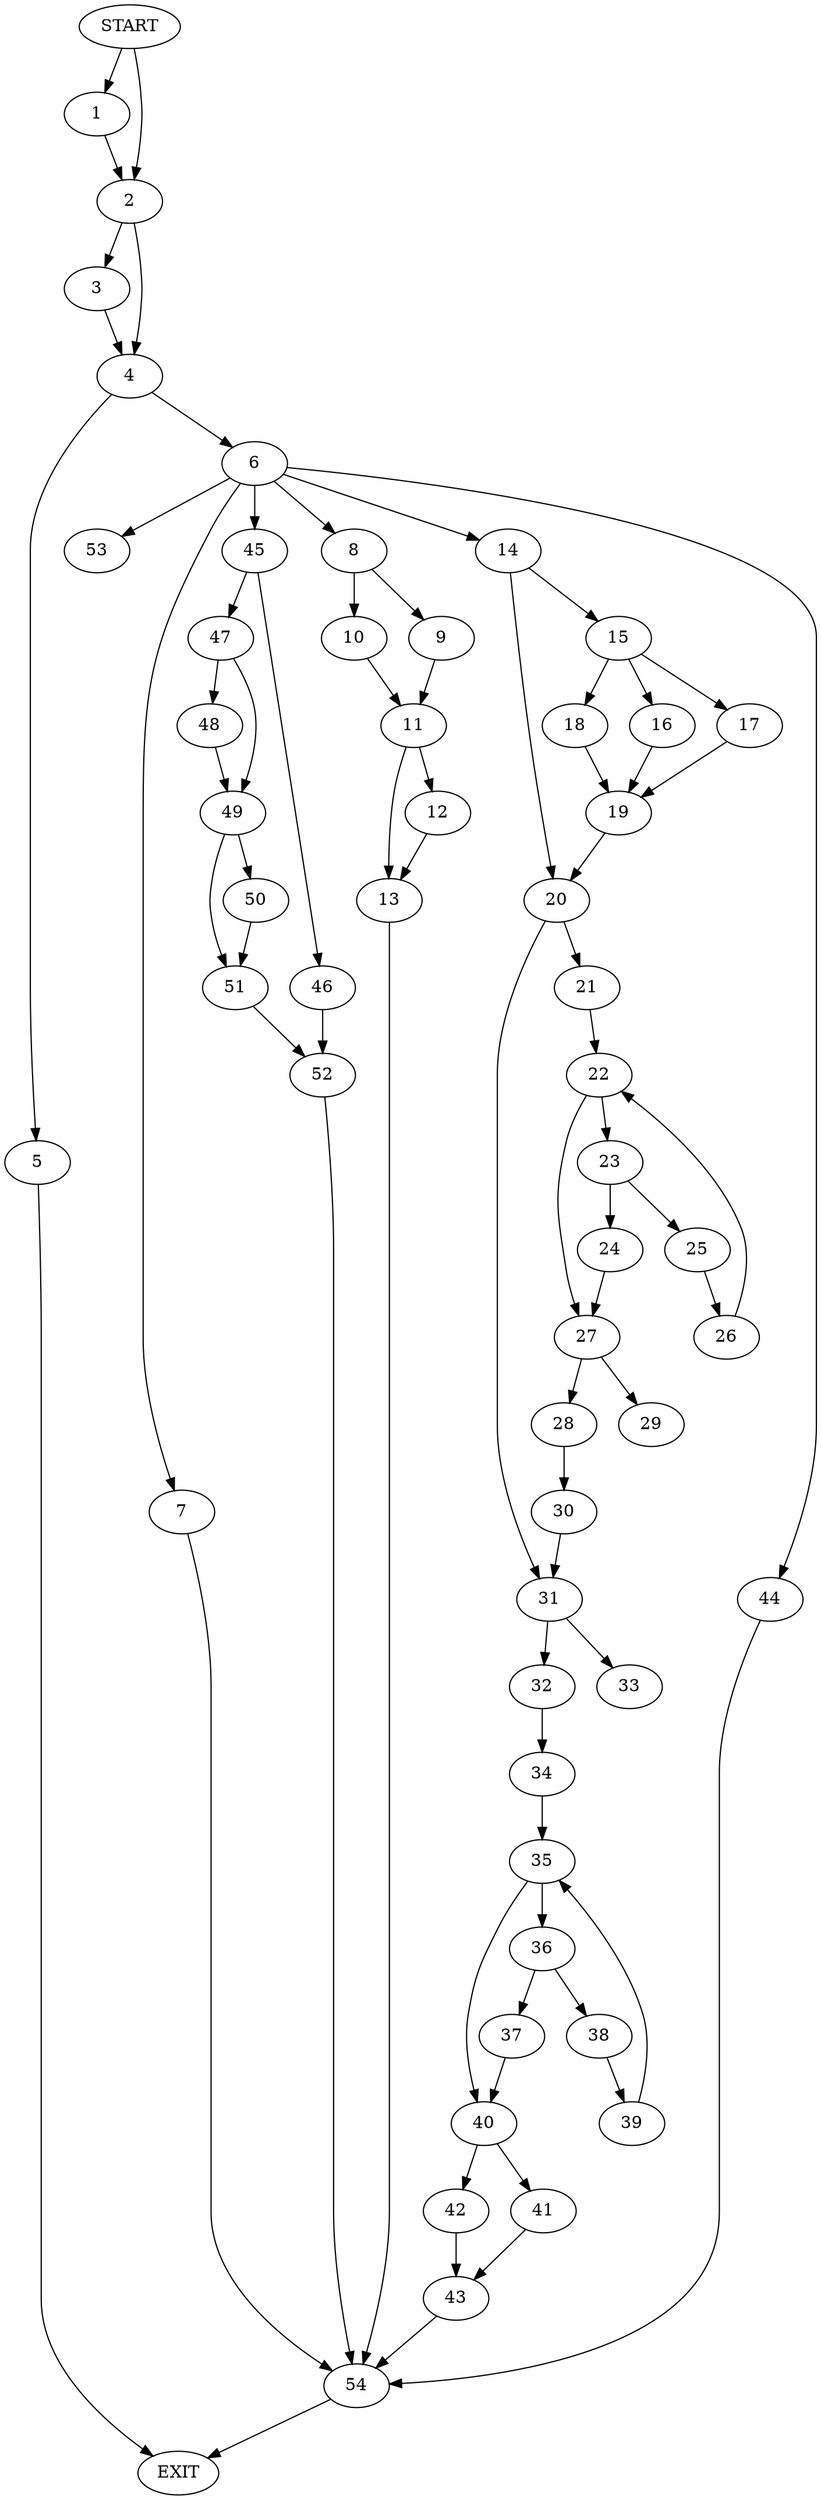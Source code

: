 digraph { 
0 [label="START"];
1;
2;
3;
4;
5;
6;
7;
8;
9;
10;
11;
12;
13;
14;
15;
16;
17;
18;
19;
20;
21;
22;
23;
24;
25;
26;
27;
28;
29;
30;
31;
32;
33;
34;
35;
36;
37;
38;
39;
40;
41;
42;
43;
44;
45;
46;
47;
48;
49;
50;
51;
52;
53;
54;
55[label="EXIT"];
0 -> 1;
0 -> 2;
1 -> 2;
2 -> 3;
2 -> 4;
3 -> 4;
4 -> 5;
4 -> 6;
5 -> 55;
6 -> 53;
6 -> 7;
6:s2 -> 8;
6:s3 -> 14;
6:s4 -> 44;
6:s5 -> 45;
7 -> 54;
8 -> 9;
8 -> 10;
9 -> 11;
10 -> 11;
11 -> 12;
11 -> 13;
12 -> 13;
13 -> 54;
14 -> 15;
14 -> 20;
15 -> 18;
15 -> 16;
15:s2 -> 17;
16 -> 19;
17 -> 19;
18 -> 19;
19 -> 20;
20 -> 21;
20 -> 31;
21 -> 22;
22 -> 23;
22 -> 27;
23 -> 24;
23 -> 25;
24 -> 27;
25 -> 26;
26 -> 22;
27 -> 28;
27 -> 29;
28 -> 30;
30 -> 31;
31 -> 32;
31 -> 33;
32 -> 34;
34 -> 35;
35 -> 36;
35 -> 40;
36 -> 37;
36 -> 38;
37 -> 40;
38 -> 39;
39 -> 35;
40 -> 41;
40 -> 42;
41 -> 43;
42 -> 43;
43 -> 54;
44 -> 54;
45 -> 46;
45 -> 47;
46 -> 52;
47 -> 48;
47 -> 49;
48 -> 49;
49 -> 50;
49 -> 51;
50 -> 51;
51 -> 52;
52 -> 54;
54 -> 55;
}